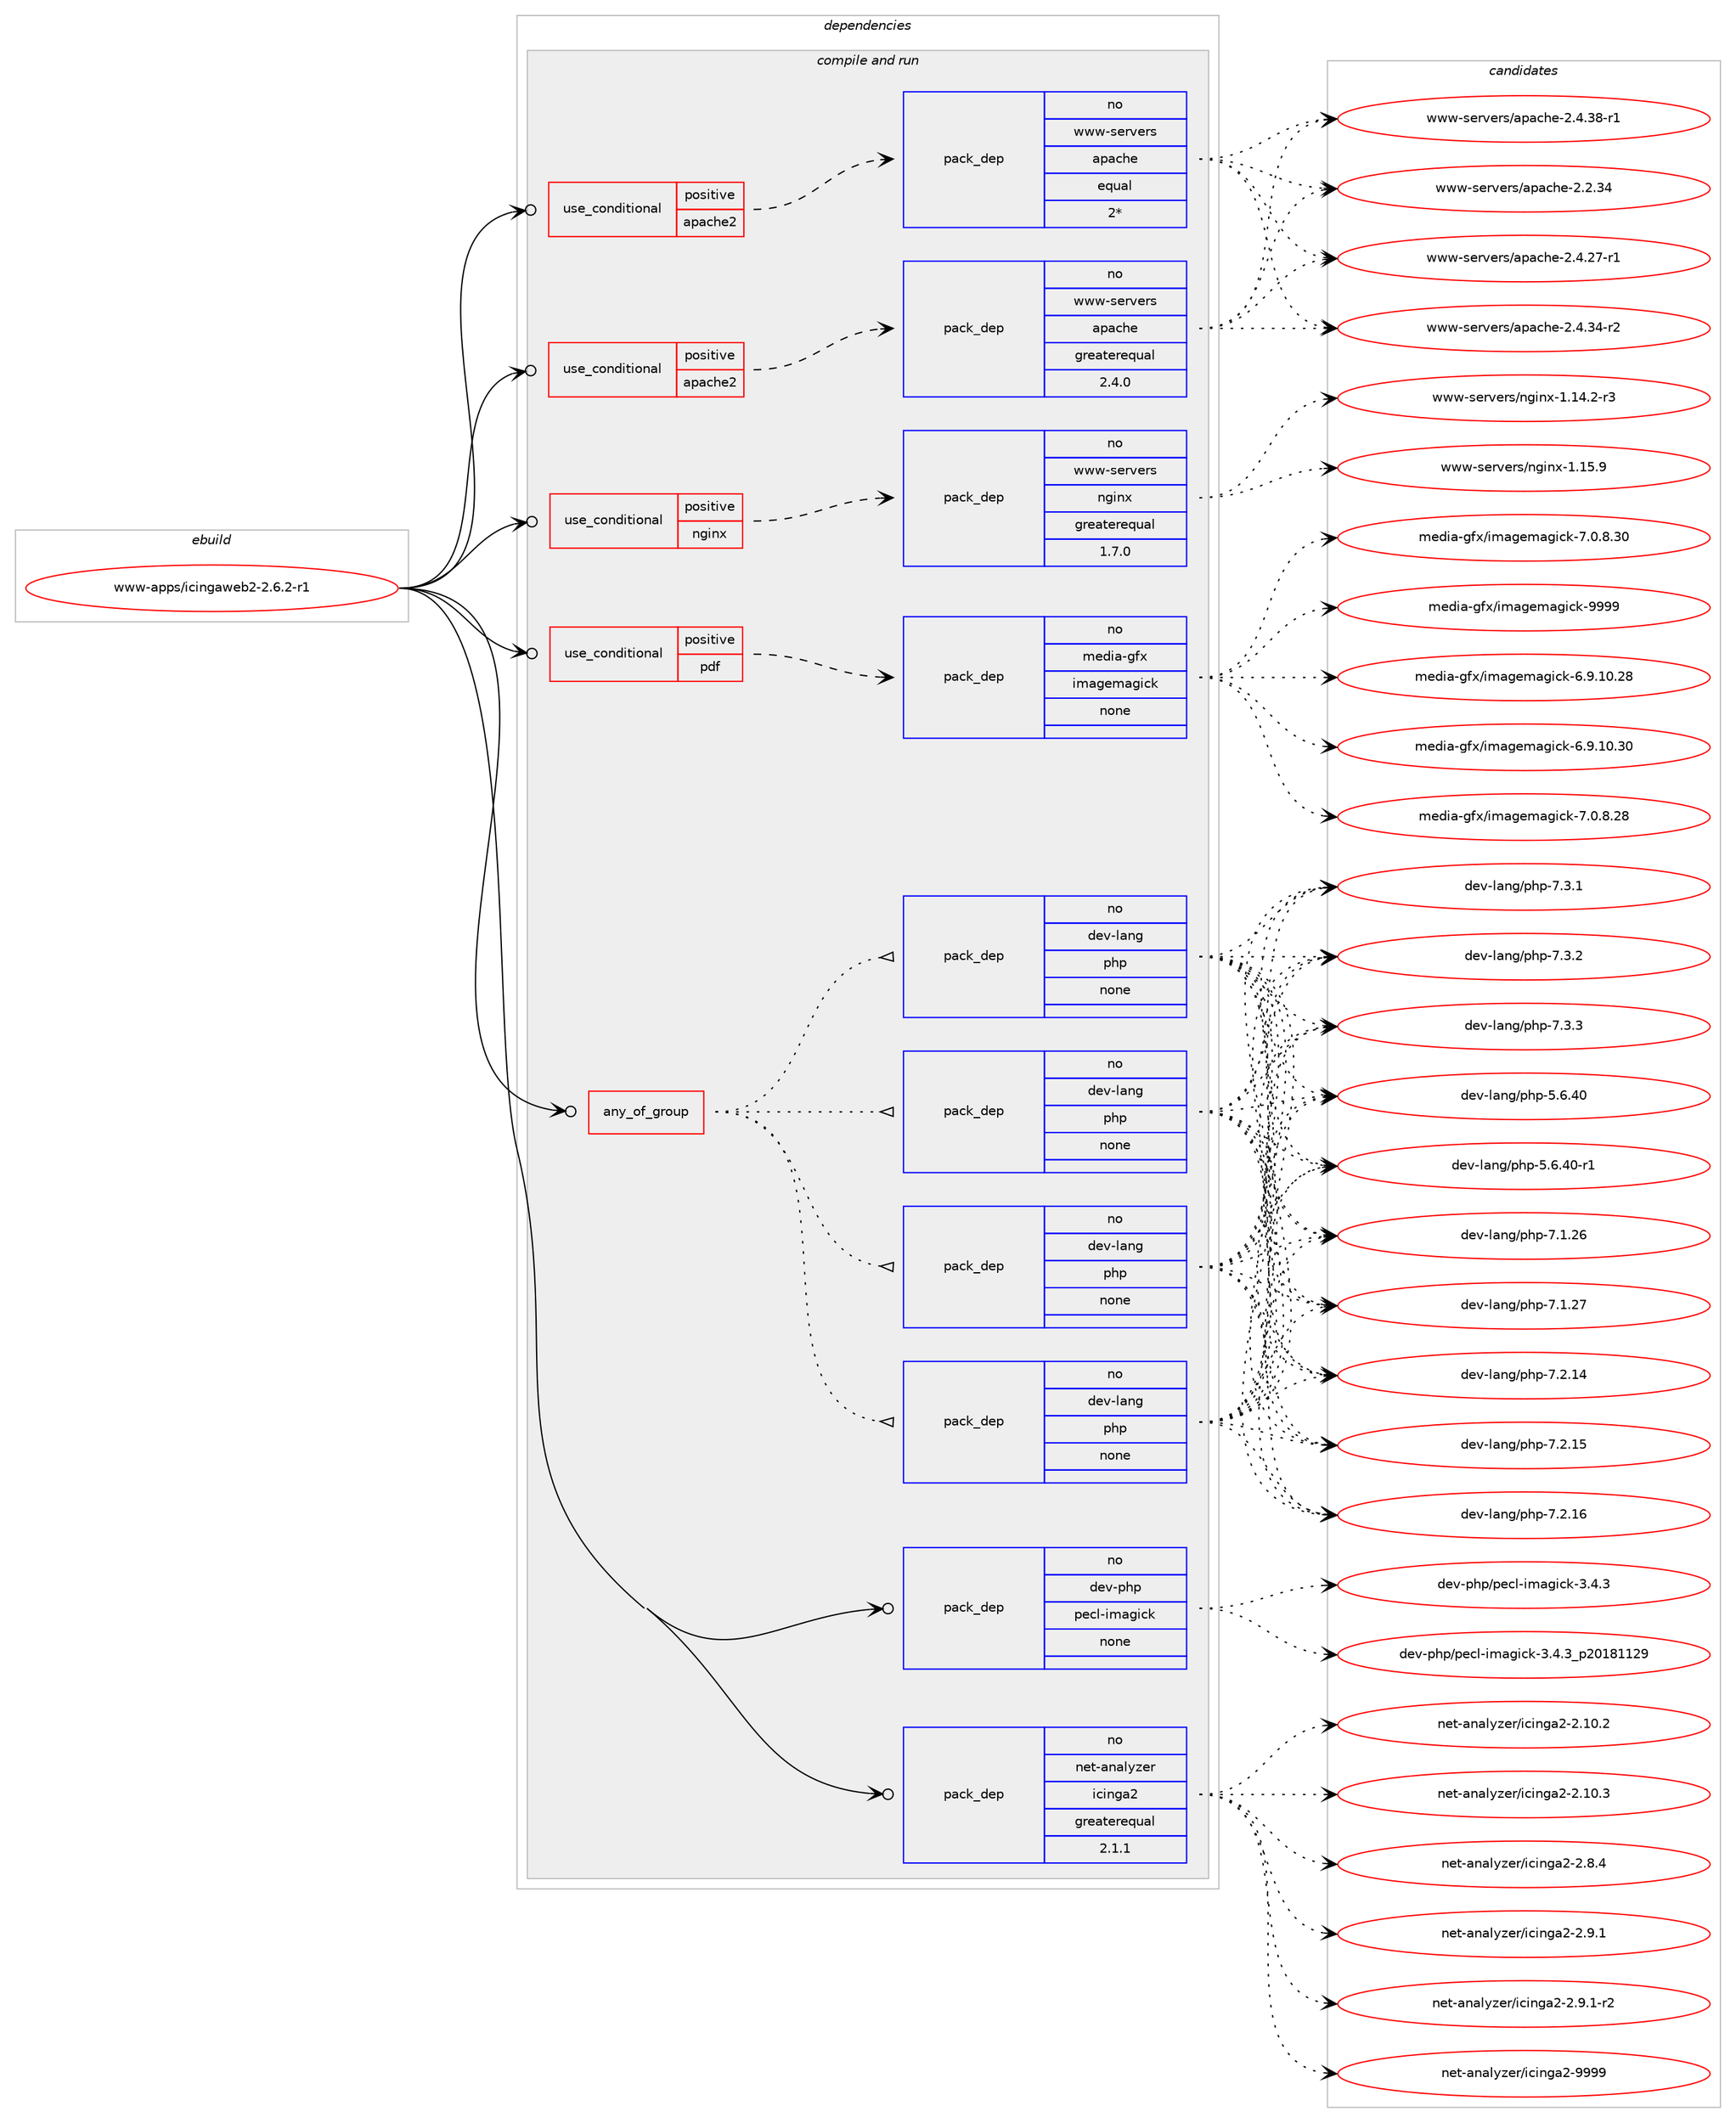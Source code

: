 digraph prolog {

# *************
# Graph options
# *************

newrank=true;
concentrate=true;
compound=true;
graph [rankdir=LR,fontname=Helvetica,fontsize=10,ranksep=1.5];#, ranksep=2.5, nodesep=0.2];
edge  [arrowhead=vee];
node  [fontname=Helvetica,fontsize=10];

# **********
# The ebuild
# **********

subgraph cluster_leftcol {
color=gray;
rank=same;
label=<<i>ebuild</i>>;
id [label="www-apps/icingaweb2-2.6.2-r1", color=red, width=4, href="../www-apps/icingaweb2-2.6.2-r1.svg"];
}

# ****************
# The dependencies
# ****************

subgraph cluster_midcol {
color=gray;
label=<<i>dependencies</i>>;
subgraph cluster_compile {
fillcolor="#eeeeee";
style=filled;
label=<<i>compile</i>>;
}
subgraph cluster_compileandrun {
fillcolor="#eeeeee";
style=filled;
label=<<i>compile and run</i>>;
subgraph any28180 {
dependency1744761 [label=<<TABLE BORDER="0" CELLBORDER="1" CELLSPACING="0" CELLPADDING="4"><TR><TD CELLPADDING="10">any_of_group</TD></TR></TABLE>>, shape=none, color=red];subgraph pack1252572 {
dependency1744762 [label=<<TABLE BORDER="0" CELLBORDER="1" CELLSPACING="0" CELLPADDING="4" WIDTH="220"><TR><TD ROWSPAN="6" CELLPADDING="30">pack_dep</TD></TR><TR><TD WIDTH="110">no</TD></TR><TR><TD>dev-lang</TD></TR><TR><TD>php</TD></TR><TR><TD>none</TD></TR><TR><TD></TD></TR></TABLE>>, shape=none, color=blue];
}
dependency1744761:e -> dependency1744762:w [weight=20,style="dotted",arrowhead="oinv"];
subgraph pack1252573 {
dependency1744763 [label=<<TABLE BORDER="0" CELLBORDER="1" CELLSPACING="0" CELLPADDING="4" WIDTH="220"><TR><TD ROWSPAN="6" CELLPADDING="30">pack_dep</TD></TR><TR><TD WIDTH="110">no</TD></TR><TR><TD>dev-lang</TD></TR><TR><TD>php</TD></TR><TR><TD>none</TD></TR><TR><TD></TD></TR></TABLE>>, shape=none, color=blue];
}
dependency1744761:e -> dependency1744763:w [weight=20,style="dotted",arrowhead="oinv"];
subgraph pack1252574 {
dependency1744764 [label=<<TABLE BORDER="0" CELLBORDER="1" CELLSPACING="0" CELLPADDING="4" WIDTH="220"><TR><TD ROWSPAN="6" CELLPADDING="30">pack_dep</TD></TR><TR><TD WIDTH="110">no</TD></TR><TR><TD>dev-lang</TD></TR><TR><TD>php</TD></TR><TR><TD>none</TD></TR><TR><TD></TD></TR></TABLE>>, shape=none, color=blue];
}
dependency1744761:e -> dependency1744764:w [weight=20,style="dotted",arrowhead="oinv"];
subgraph pack1252575 {
dependency1744765 [label=<<TABLE BORDER="0" CELLBORDER="1" CELLSPACING="0" CELLPADDING="4" WIDTH="220"><TR><TD ROWSPAN="6" CELLPADDING="30">pack_dep</TD></TR><TR><TD WIDTH="110">no</TD></TR><TR><TD>dev-lang</TD></TR><TR><TD>php</TD></TR><TR><TD>none</TD></TR><TR><TD></TD></TR></TABLE>>, shape=none, color=blue];
}
dependency1744761:e -> dependency1744765:w [weight=20,style="dotted",arrowhead="oinv"];
}
id:e -> dependency1744761:w [weight=20,style="solid",arrowhead="odotvee"];
subgraph cond463014 {
dependency1744766 [label=<<TABLE BORDER="0" CELLBORDER="1" CELLSPACING="0" CELLPADDING="4"><TR><TD ROWSPAN="3" CELLPADDING="10">use_conditional</TD></TR><TR><TD>positive</TD></TR><TR><TD>apache2</TD></TR></TABLE>>, shape=none, color=red];
subgraph pack1252576 {
dependency1744767 [label=<<TABLE BORDER="0" CELLBORDER="1" CELLSPACING="0" CELLPADDING="4" WIDTH="220"><TR><TD ROWSPAN="6" CELLPADDING="30">pack_dep</TD></TR><TR><TD WIDTH="110">no</TD></TR><TR><TD>www-servers</TD></TR><TR><TD>apache</TD></TR><TR><TD>equal</TD></TR><TR><TD>2*</TD></TR></TABLE>>, shape=none, color=blue];
}
dependency1744766:e -> dependency1744767:w [weight=20,style="dashed",arrowhead="vee"];
}
id:e -> dependency1744766:w [weight=20,style="solid",arrowhead="odotvee"];
subgraph cond463015 {
dependency1744768 [label=<<TABLE BORDER="0" CELLBORDER="1" CELLSPACING="0" CELLPADDING="4"><TR><TD ROWSPAN="3" CELLPADDING="10">use_conditional</TD></TR><TR><TD>positive</TD></TR><TR><TD>apache2</TD></TR></TABLE>>, shape=none, color=red];
subgraph pack1252577 {
dependency1744769 [label=<<TABLE BORDER="0" CELLBORDER="1" CELLSPACING="0" CELLPADDING="4" WIDTH="220"><TR><TD ROWSPAN="6" CELLPADDING="30">pack_dep</TD></TR><TR><TD WIDTH="110">no</TD></TR><TR><TD>www-servers</TD></TR><TR><TD>apache</TD></TR><TR><TD>greaterequal</TD></TR><TR><TD>2.4.0</TD></TR></TABLE>>, shape=none, color=blue];
}
dependency1744768:e -> dependency1744769:w [weight=20,style="dashed",arrowhead="vee"];
}
id:e -> dependency1744768:w [weight=20,style="solid",arrowhead="odotvee"];
subgraph cond463016 {
dependency1744770 [label=<<TABLE BORDER="0" CELLBORDER="1" CELLSPACING="0" CELLPADDING="4"><TR><TD ROWSPAN="3" CELLPADDING="10">use_conditional</TD></TR><TR><TD>positive</TD></TR><TR><TD>nginx</TD></TR></TABLE>>, shape=none, color=red];
subgraph pack1252578 {
dependency1744771 [label=<<TABLE BORDER="0" CELLBORDER="1" CELLSPACING="0" CELLPADDING="4" WIDTH="220"><TR><TD ROWSPAN="6" CELLPADDING="30">pack_dep</TD></TR><TR><TD WIDTH="110">no</TD></TR><TR><TD>www-servers</TD></TR><TR><TD>nginx</TD></TR><TR><TD>greaterequal</TD></TR><TR><TD>1.7.0</TD></TR></TABLE>>, shape=none, color=blue];
}
dependency1744770:e -> dependency1744771:w [weight=20,style="dashed",arrowhead="vee"];
}
id:e -> dependency1744770:w [weight=20,style="solid",arrowhead="odotvee"];
subgraph cond463017 {
dependency1744772 [label=<<TABLE BORDER="0" CELLBORDER="1" CELLSPACING="0" CELLPADDING="4"><TR><TD ROWSPAN="3" CELLPADDING="10">use_conditional</TD></TR><TR><TD>positive</TD></TR><TR><TD>pdf</TD></TR></TABLE>>, shape=none, color=red];
subgraph pack1252579 {
dependency1744773 [label=<<TABLE BORDER="0" CELLBORDER="1" CELLSPACING="0" CELLPADDING="4" WIDTH="220"><TR><TD ROWSPAN="6" CELLPADDING="30">pack_dep</TD></TR><TR><TD WIDTH="110">no</TD></TR><TR><TD>media-gfx</TD></TR><TR><TD>imagemagick</TD></TR><TR><TD>none</TD></TR><TR><TD></TD></TR></TABLE>>, shape=none, color=blue];
}
dependency1744772:e -> dependency1744773:w [weight=20,style="dashed",arrowhead="vee"];
}
id:e -> dependency1744772:w [weight=20,style="solid",arrowhead="odotvee"];
subgraph pack1252580 {
dependency1744774 [label=<<TABLE BORDER="0" CELLBORDER="1" CELLSPACING="0" CELLPADDING="4" WIDTH="220"><TR><TD ROWSPAN="6" CELLPADDING="30">pack_dep</TD></TR><TR><TD WIDTH="110">no</TD></TR><TR><TD>dev-php</TD></TR><TR><TD>pecl-imagick</TD></TR><TR><TD>none</TD></TR><TR><TD></TD></TR></TABLE>>, shape=none, color=blue];
}
id:e -> dependency1744774:w [weight=20,style="solid",arrowhead="odotvee"];
subgraph pack1252581 {
dependency1744775 [label=<<TABLE BORDER="0" CELLBORDER="1" CELLSPACING="0" CELLPADDING="4" WIDTH="220"><TR><TD ROWSPAN="6" CELLPADDING="30">pack_dep</TD></TR><TR><TD WIDTH="110">no</TD></TR><TR><TD>net-analyzer</TD></TR><TR><TD>icinga2</TD></TR><TR><TD>greaterequal</TD></TR><TR><TD>2.1.1</TD></TR></TABLE>>, shape=none, color=blue];
}
id:e -> dependency1744775:w [weight=20,style="solid",arrowhead="odotvee"];
}
subgraph cluster_run {
fillcolor="#eeeeee";
style=filled;
label=<<i>run</i>>;
}
}

# **************
# The candidates
# **************

subgraph cluster_choices {
rank=same;
color=gray;
label=<<i>candidates</i>>;

subgraph choice1252572 {
color=black;
nodesep=1;
choice10010111845108971101034711210411245534654465248 [label="dev-lang/php-5.6.40", color=red, width=4,href="../dev-lang/php-5.6.40.svg"];
choice100101118451089711010347112104112455346544652484511449 [label="dev-lang/php-5.6.40-r1", color=red, width=4,href="../dev-lang/php-5.6.40-r1.svg"];
choice10010111845108971101034711210411245554649465054 [label="dev-lang/php-7.1.26", color=red, width=4,href="../dev-lang/php-7.1.26.svg"];
choice10010111845108971101034711210411245554649465055 [label="dev-lang/php-7.1.27", color=red, width=4,href="../dev-lang/php-7.1.27.svg"];
choice10010111845108971101034711210411245554650464952 [label="dev-lang/php-7.2.14", color=red, width=4,href="../dev-lang/php-7.2.14.svg"];
choice10010111845108971101034711210411245554650464953 [label="dev-lang/php-7.2.15", color=red, width=4,href="../dev-lang/php-7.2.15.svg"];
choice10010111845108971101034711210411245554650464954 [label="dev-lang/php-7.2.16", color=red, width=4,href="../dev-lang/php-7.2.16.svg"];
choice100101118451089711010347112104112455546514649 [label="dev-lang/php-7.3.1", color=red, width=4,href="../dev-lang/php-7.3.1.svg"];
choice100101118451089711010347112104112455546514650 [label="dev-lang/php-7.3.2", color=red, width=4,href="../dev-lang/php-7.3.2.svg"];
choice100101118451089711010347112104112455546514651 [label="dev-lang/php-7.3.3", color=red, width=4,href="../dev-lang/php-7.3.3.svg"];
dependency1744762:e -> choice10010111845108971101034711210411245534654465248:w [style=dotted,weight="100"];
dependency1744762:e -> choice100101118451089711010347112104112455346544652484511449:w [style=dotted,weight="100"];
dependency1744762:e -> choice10010111845108971101034711210411245554649465054:w [style=dotted,weight="100"];
dependency1744762:e -> choice10010111845108971101034711210411245554649465055:w [style=dotted,weight="100"];
dependency1744762:e -> choice10010111845108971101034711210411245554650464952:w [style=dotted,weight="100"];
dependency1744762:e -> choice10010111845108971101034711210411245554650464953:w [style=dotted,weight="100"];
dependency1744762:e -> choice10010111845108971101034711210411245554650464954:w [style=dotted,weight="100"];
dependency1744762:e -> choice100101118451089711010347112104112455546514649:w [style=dotted,weight="100"];
dependency1744762:e -> choice100101118451089711010347112104112455546514650:w [style=dotted,weight="100"];
dependency1744762:e -> choice100101118451089711010347112104112455546514651:w [style=dotted,weight="100"];
}
subgraph choice1252573 {
color=black;
nodesep=1;
choice10010111845108971101034711210411245534654465248 [label="dev-lang/php-5.6.40", color=red, width=4,href="../dev-lang/php-5.6.40.svg"];
choice100101118451089711010347112104112455346544652484511449 [label="dev-lang/php-5.6.40-r1", color=red, width=4,href="../dev-lang/php-5.6.40-r1.svg"];
choice10010111845108971101034711210411245554649465054 [label="dev-lang/php-7.1.26", color=red, width=4,href="../dev-lang/php-7.1.26.svg"];
choice10010111845108971101034711210411245554649465055 [label="dev-lang/php-7.1.27", color=red, width=4,href="../dev-lang/php-7.1.27.svg"];
choice10010111845108971101034711210411245554650464952 [label="dev-lang/php-7.2.14", color=red, width=4,href="../dev-lang/php-7.2.14.svg"];
choice10010111845108971101034711210411245554650464953 [label="dev-lang/php-7.2.15", color=red, width=4,href="../dev-lang/php-7.2.15.svg"];
choice10010111845108971101034711210411245554650464954 [label="dev-lang/php-7.2.16", color=red, width=4,href="../dev-lang/php-7.2.16.svg"];
choice100101118451089711010347112104112455546514649 [label="dev-lang/php-7.3.1", color=red, width=4,href="../dev-lang/php-7.3.1.svg"];
choice100101118451089711010347112104112455546514650 [label="dev-lang/php-7.3.2", color=red, width=4,href="../dev-lang/php-7.3.2.svg"];
choice100101118451089711010347112104112455546514651 [label="dev-lang/php-7.3.3", color=red, width=4,href="../dev-lang/php-7.3.3.svg"];
dependency1744763:e -> choice10010111845108971101034711210411245534654465248:w [style=dotted,weight="100"];
dependency1744763:e -> choice100101118451089711010347112104112455346544652484511449:w [style=dotted,weight="100"];
dependency1744763:e -> choice10010111845108971101034711210411245554649465054:w [style=dotted,weight="100"];
dependency1744763:e -> choice10010111845108971101034711210411245554649465055:w [style=dotted,weight="100"];
dependency1744763:e -> choice10010111845108971101034711210411245554650464952:w [style=dotted,weight="100"];
dependency1744763:e -> choice10010111845108971101034711210411245554650464953:w [style=dotted,weight="100"];
dependency1744763:e -> choice10010111845108971101034711210411245554650464954:w [style=dotted,weight="100"];
dependency1744763:e -> choice100101118451089711010347112104112455546514649:w [style=dotted,weight="100"];
dependency1744763:e -> choice100101118451089711010347112104112455546514650:w [style=dotted,weight="100"];
dependency1744763:e -> choice100101118451089711010347112104112455546514651:w [style=dotted,weight="100"];
}
subgraph choice1252574 {
color=black;
nodesep=1;
choice10010111845108971101034711210411245534654465248 [label="dev-lang/php-5.6.40", color=red, width=4,href="../dev-lang/php-5.6.40.svg"];
choice100101118451089711010347112104112455346544652484511449 [label="dev-lang/php-5.6.40-r1", color=red, width=4,href="../dev-lang/php-5.6.40-r1.svg"];
choice10010111845108971101034711210411245554649465054 [label="dev-lang/php-7.1.26", color=red, width=4,href="../dev-lang/php-7.1.26.svg"];
choice10010111845108971101034711210411245554649465055 [label="dev-lang/php-7.1.27", color=red, width=4,href="../dev-lang/php-7.1.27.svg"];
choice10010111845108971101034711210411245554650464952 [label="dev-lang/php-7.2.14", color=red, width=4,href="../dev-lang/php-7.2.14.svg"];
choice10010111845108971101034711210411245554650464953 [label="dev-lang/php-7.2.15", color=red, width=4,href="../dev-lang/php-7.2.15.svg"];
choice10010111845108971101034711210411245554650464954 [label="dev-lang/php-7.2.16", color=red, width=4,href="../dev-lang/php-7.2.16.svg"];
choice100101118451089711010347112104112455546514649 [label="dev-lang/php-7.3.1", color=red, width=4,href="../dev-lang/php-7.3.1.svg"];
choice100101118451089711010347112104112455546514650 [label="dev-lang/php-7.3.2", color=red, width=4,href="../dev-lang/php-7.3.2.svg"];
choice100101118451089711010347112104112455546514651 [label="dev-lang/php-7.3.3", color=red, width=4,href="../dev-lang/php-7.3.3.svg"];
dependency1744764:e -> choice10010111845108971101034711210411245534654465248:w [style=dotted,weight="100"];
dependency1744764:e -> choice100101118451089711010347112104112455346544652484511449:w [style=dotted,weight="100"];
dependency1744764:e -> choice10010111845108971101034711210411245554649465054:w [style=dotted,weight="100"];
dependency1744764:e -> choice10010111845108971101034711210411245554649465055:w [style=dotted,weight="100"];
dependency1744764:e -> choice10010111845108971101034711210411245554650464952:w [style=dotted,weight="100"];
dependency1744764:e -> choice10010111845108971101034711210411245554650464953:w [style=dotted,weight="100"];
dependency1744764:e -> choice10010111845108971101034711210411245554650464954:w [style=dotted,weight="100"];
dependency1744764:e -> choice100101118451089711010347112104112455546514649:w [style=dotted,weight="100"];
dependency1744764:e -> choice100101118451089711010347112104112455546514650:w [style=dotted,weight="100"];
dependency1744764:e -> choice100101118451089711010347112104112455546514651:w [style=dotted,weight="100"];
}
subgraph choice1252575 {
color=black;
nodesep=1;
choice10010111845108971101034711210411245534654465248 [label="dev-lang/php-5.6.40", color=red, width=4,href="../dev-lang/php-5.6.40.svg"];
choice100101118451089711010347112104112455346544652484511449 [label="dev-lang/php-5.6.40-r1", color=red, width=4,href="../dev-lang/php-5.6.40-r1.svg"];
choice10010111845108971101034711210411245554649465054 [label="dev-lang/php-7.1.26", color=red, width=4,href="../dev-lang/php-7.1.26.svg"];
choice10010111845108971101034711210411245554649465055 [label="dev-lang/php-7.1.27", color=red, width=4,href="../dev-lang/php-7.1.27.svg"];
choice10010111845108971101034711210411245554650464952 [label="dev-lang/php-7.2.14", color=red, width=4,href="../dev-lang/php-7.2.14.svg"];
choice10010111845108971101034711210411245554650464953 [label="dev-lang/php-7.2.15", color=red, width=4,href="../dev-lang/php-7.2.15.svg"];
choice10010111845108971101034711210411245554650464954 [label="dev-lang/php-7.2.16", color=red, width=4,href="../dev-lang/php-7.2.16.svg"];
choice100101118451089711010347112104112455546514649 [label="dev-lang/php-7.3.1", color=red, width=4,href="../dev-lang/php-7.3.1.svg"];
choice100101118451089711010347112104112455546514650 [label="dev-lang/php-7.3.2", color=red, width=4,href="../dev-lang/php-7.3.2.svg"];
choice100101118451089711010347112104112455546514651 [label="dev-lang/php-7.3.3", color=red, width=4,href="../dev-lang/php-7.3.3.svg"];
dependency1744765:e -> choice10010111845108971101034711210411245534654465248:w [style=dotted,weight="100"];
dependency1744765:e -> choice100101118451089711010347112104112455346544652484511449:w [style=dotted,weight="100"];
dependency1744765:e -> choice10010111845108971101034711210411245554649465054:w [style=dotted,weight="100"];
dependency1744765:e -> choice10010111845108971101034711210411245554649465055:w [style=dotted,weight="100"];
dependency1744765:e -> choice10010111845108971101034711210411245554650464952:w [style=dotted,weight="100"];
dependency1744765:e -> choice10010111845108971101034711210411245554650464953:w [style=dotted,weight="100"];
dependency1744765:e -> choice10010111845108971101034711210411245554650464954:w [style=dotted,weight="100"];
dependency1744765:e -> choice100101118451089711010347112104112455546514649:w [style=dotted,weight="100"];
dependency1744765:e -> choice100101118451089711010347112104112455546514650:w [style=dotted,weight="100"];
dependency1744765:e -> choice100101118451089711010347112104112455546514651:w [style=dotted,weight="100"];
}
subgraph choice1252576 {
color=black;
nodesep=1;
choice119119119451151011141181011141154797112979910410145504650465152 [label="www-servers/apache-2.2.34", color=red, width=4,href="../www-servers/apache-2.2.34.svg"];
choice1191191194511510111411810111411547971129799104101455046524650554511449 [label="www-servers/apache-2.4.27-r1", color=red, width=4,href="../www-servers/apache-2.4.27-r1.svg"];
choice1191191194511510111411810111411547971129799104101455046524651524511450 [label="www-servers/apache-2.4.34-r2", color=red, width=4,href="../www-servers/apache-2.4.34-r2.svg"];
choice1191191194511510111411810111411547971129799104101455046524651564511449 [label="www-servers/apache-2.4.38-r1", color=red, width=4,href="../www-servers/apache-2.4.38-r1.svg"];
dependency1744767:e -> choice119119119451151011141181011141154797112979910410145504650465152:w [style=dotted,weight="100"];
dependency1744767:e -> choice1191191194511510111411810111411547971129799104101455046524650554511449:w [style=dotted,weight="100"];
dependency1744767:e -> choice1191191194511510111411810111411547971129799104101455046524651524511450:w [style=dotted,weight="100"];
dependency1744767:e -> choice1191191194511510111411810111411547971129799104101455046524651564511449:w [style=dotted,weight="100"];
}
subgraph choice1252577 {
color=black;
nodesep=1;
choice119119119451151011141181011141154797112979910410145504650465152 [label="www-servers/apache-2.2.34", color=red, width=4,href="../www-servers/apache-2.2.34.svg"];
choice1191191194511510111411810111411547971129799104101455046524650554511449 [label="www-servers/apache-2.4.27-r1", color=red, width=4,href="../www-servers/apache-2.4.27-r1.svg"];
choice1191191194511510111411810111411547971129799104101455046524651524511450 [label="www-servers/apache-2.4.34-r2", color=red, width=4,href="../www-servers/apache-2.4.34-r2.svg"];
choice1191191194511510111411810111411547971129799104101455046524651564511449 [label="www-servers/apache-2.4.38-r1", color=red, width=4,href="../www-servers/apache-2.4.38-r1.svg"];
dependency1744769:e -> choice119119119451151011141181011141154797112979910410145504650465152:w [style=dotted,weight="100"];
dependency1744769:e -> choice1191191194511510111411810111411547971129799104101455046524650554511449:w [style=dotted,weight="100"];
dependency1744769:e -> choice1191191194511510111411810111411547971129799104101455046524651524511450:w [style=dotted,weight="100"];
dependency1744769:e -> choice1191191194511510111411810111411547971129799104101455046524651564511449:w [style=dotted,weight="100"];
}
subgraph choice1252578 {
color=black;
nodesep=1;
choice1191191194511510111411810111411547110103105110120454946495246504511451 [label="www-servers/nginx-1.14.2-r3", color=red, width=4,href="../www-servers/nginx-1.14.2-r3.svg"];
choice119119119451151011141181011141154711010310511012045494649534657 [label="www-servers/nginx-1.15.9", color=red, width=4,href="../www-servers/nginx-1.15.9.svg"];
dependency1744771:e -> choice1191191194511510111411810111411547110103105110120454946495246504511451:w [style=dotted,weight="100"];
dependency1744771:e -> choice119119119451151011141181011141154711010310511012045494649534657:w [style=dotted,weight="100"];
}
subgraph choice1252579 {
color=black;
nodesep=1;
choice10910110010597451031021204710510997103101109971031059910745544657464948465056 [label="media-gfx/imagemagick-6.9.10.28", color=red, width=4,href="../media-gfx/imagemagick-6.9.10.28.svg"];
choice10910110010597451031021204710510997103101109971031059910745544657464948465148 [label="media-gfx/imagemagick-6.9.10.30", color=red, width=4,href="../media-gfx/imagemagick-6.9.10.30.svg"];
choice109101100105974510310212047105109971031011099710310599107455546484656465056 [label="media-gfx/imagemagick-7.0.8.28", color=red, width=4,href="../media-gfx/imagemagick-7.0.8.28.svg"];
choice109101100105974510310212047105109971031011099710310599107455546484656465148 [label="media-gfx/imagemagick-7.0.8.30", color=red, width=4,href="../media-gfx/imagemagick-7.0.8.30.svg"];
choice1091011001059745103102120471051099710310110997103105991074557575757 [label="media-gfx/imagemagick-9999", color=red, width=4,href="../media-gfx/imagemagick-9999.svg"];
dependency1744773:e -> choice10910110010597451031021204710510997103101109971031059910745544657464948465056:w [style=dotted,weight="100"];
dependency1744773:e -> choice10910110010597451031021204710510997103101109971031059910745544657464948465148:w [style=dotted,weight="100"];
dependency1744773:e -> choice109101100105974510310212047105109971031011099710310599107455546484656465056:w [style=dotted,weight="100"];
dependency1744773:e -> choice109101100105974510310212047105109971031011099710310599107455546484656465148:w [style=dotted,weight="100"];
dependency1744773:e -> choice1091011001059745103102120471051099710310110997103105991074557575757:w [style=dotted,weight="100"];
}
subgraph choice1252580 {
color=black;
nodesep=1;
choice100101118451121041124711210199108451051099710310599107455146524651 [label="dev-php/pecl-imagick-3.4.3", color=red, width=4,href="../dev-php/pecl-imagick-3.4.3.svg"];
choice100101118451121041124711210199108451051099710310599107455146524651951125048495649495057 [label="dev-php/pecl-imagick-3.4.3_p20181129", color=red, width=4,href="../dev-php/pecl-imagick-3.4.3_p20181129.svg"];
dependency1744774:e -> choice100101118451121041124711210199108451051099710310599107455146524651:w [style=dotted,weight="100"];
dependency1744774:e -> choice100101118451121041124711210199108451051099710310599107455146524651951125048495649495057:w [style=dotted,weight="100"];
}
subgraph choice1252581 {
color=black;
nodesep=1;
choice1101011164597110971081211221011144710599105110103975045504649484650 [label="net-analyzer/icinga2-2.10.2", color=red, width=4,href="../net-analyzer/icinga2-2.10.2.svg"];
choice1101011164597110971081211221011144710599105110103975045504649484651 [label="net-analyzer/icinga2-2.10.3", color=red, width=4,href="../net-analyzer/icinga2-2.10.3.svg"];
choice11010111645971109710812112210111447105991051101039750455046564652 [label="net-analyzer/icinga2-2.8.4", color=red, width=4,href="../net-analyzer/icinga2-2.8.4.svg"];
choice11010111645971109710812112210111447105991051101039750455046574649 [label="net-analyzer/icinga2-2.9.1", color=red, width=4,href="../net-analyzer/icinga2-2.9.1.svg"];
choice110101116459711097108121122101114471059910511010397504550465746494511450 [label="net-analyzer/icinga2-2.9.1-r2", color=red, width=4,href="../net-analyzer/icinga2-2.9.1-r2.svg"];
choice110101116459711097108121122101114471059910511010397504557575757 [label="net-analyzer/icinga2-9999", color=red, width=4,href="../net-analyzer/icinga2-9999.svg"];
dependency1744775:e -> choice1101011164597110971081211221011144710599105110103975045504649484650:w [style=dotted,weight="100"];
dependency1744775:e -> choice1101011164597110971081211221011144710599105110103975045504649484651:w [style=dotted,weight="100"];
dependency1744775:e -> choice11010111645971109710812112210111447105991051101039750455046564652:w [style=dotted,weight="100"];
dependency1744775:e -> choice11010111645971109710812112210111447105991051101039750455046574649:w [style=dotted,weight="100"];
dependency1744775:e -> choice110101116459711097108121122101114471059910511010397504550465746494511450:w [style=dotted,weight="100"];
dependency1744775:e -> choice110101116459711097108121122101114471059910511010397504557575757:w [style=dotted,weight="100"];
}
}

}
